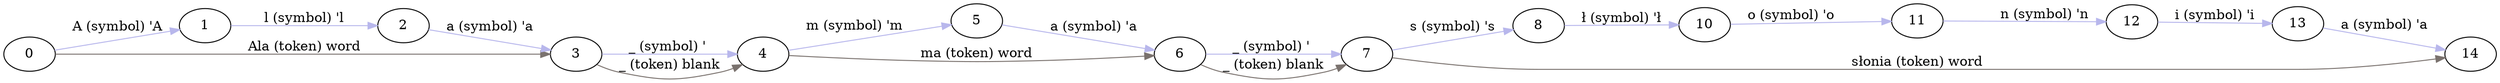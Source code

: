 digraph G {
rankdir=LR
0 -> 1 [label="A (symbol) 'A",color="#b8b7ec"]
1 -> 2 [label="l (symbol) 'l",color="#b8b7ec"]
2 -> 3 [label="a (symbol) 'a",color="#b8b7ec"]
0 -> 3 [label="Ala (token) word",color="#7a726e"]
3 -> 4 [label="_ (symbol) ' ",color="#b8b7ec"]
3 -> 4 [label="_ (token) blank",color="#7a726e"]
4 -> 5 [label="m (symbol) 'm",color="#b8b7ec"]
5 -> 6 [label="a (symbol) 'a",color="#b8b7ec"]
4 -> 6 [label="ma (token) word",color="#7a726e"]
6 -> 7 [label="_ (symbol) ' ",color="#b8b7ec"]
6 -> 7 [label="_ (token) blank",color="#7a726e"]
7 -> 8 [label="s (symbol) 's",color="#b8b7ec"]
8 -> 10 [label="ł (symbol) 'ł",color="#b8b7ec"]
10 -> 11 [label="o (symbol) 'o",color="#b8b7ec"]
11 -> 12 [label="n (symbol) 'n",color="#b8b7ec"]
12 -> 13 [label="i (symbol) 'i",color="#b8b7ec"]
13 -> 14 [label="a (symbol) 'a",color="#b8b7ec"]
7 -> 14 [label="słonia (token) word",color="#7a726e"]
}
